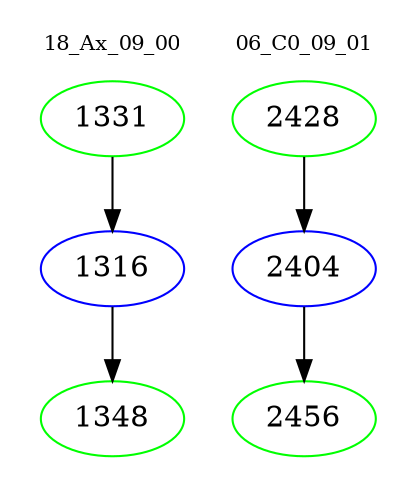 digraph{
subgraph cluster_0 {
color = white
label = "18_Ax_09_00";
fontsize=10;
T0_1331 [label="1331", color="green"]
T0_1331 -> T0_1316 [color="black"]
T0_1316 [label="1316", color="blue"]
T0_1316 -> T0_1348 [color="black"]
T0_1348 [label="1348", color="green"]
}
subgraph cluster_1 {
color = white
label = "06_C0_09_01";
fontsize=10;
T1_2428 [label="2428", color="green"]
T1_2428 -> T1_2404 [color="black"]
T1_2404 [label="2404", color="blue"]
T1_2404 -> T1_2456 [color="black"]
T1_2456 [label="2456", color="green"]
}
}
